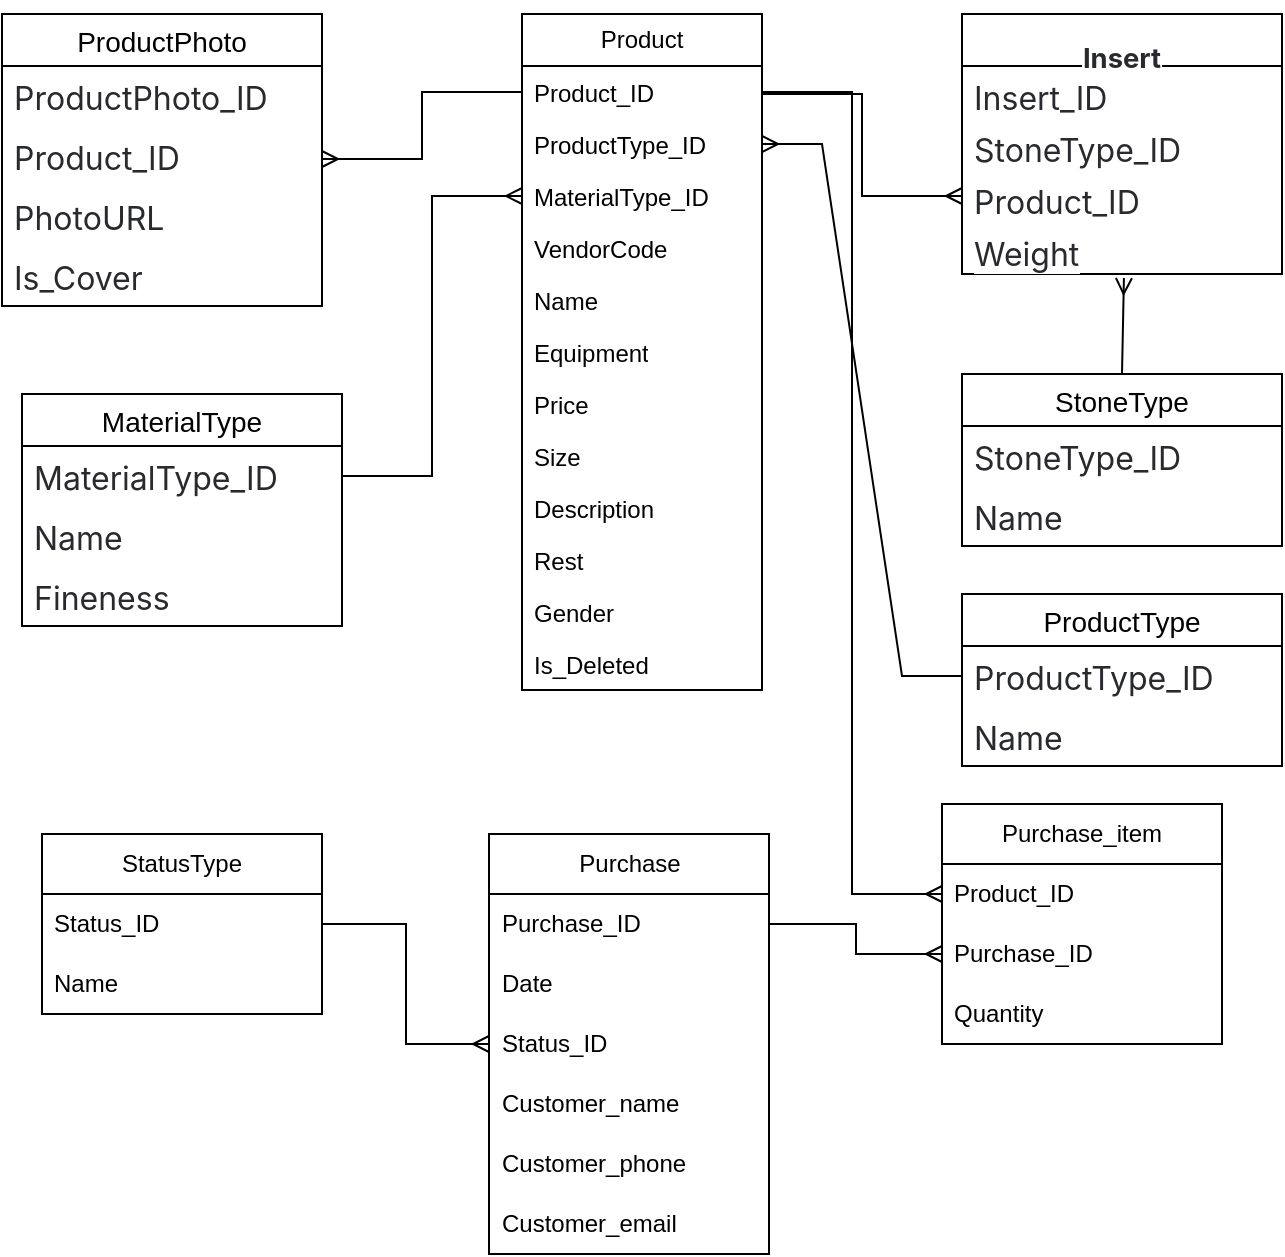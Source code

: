 <mxfile version="26.2.14">
  <diagram name="Страница — 1" id="51V-L8_QWCXgiba7Uz8u">
    <mxGraphModel dx="1426" dy="777" grid="1" gridSize="10" guides="1" tooltips="1" connect="1" arrows="1" fold="1" page="1" pageScale="1" pageWidth="827" pageHeight="1169" math="0" shadow="0">
      <root>
        <mxCell id="0" />
        <mxCell id="1" parent="0" />
        <mxCell id="J1NONQbhXP_OTNXAZTff-1" value="Product" style="swimlane;fontStyle=0;childLayout=stackLayout;horizontal=1;startSize=26;fillColor=none;horizontalStack=0;resizeParent=1;resizeParentMax=0;resizeLast=0;collapsible=1;marginBottom=0;whiteSpace=wrap;html=1;" parent="1" vertex="1">
          <mxGeometry x="290" y="130" width="120" height="338" as="geometry" />
        </mxCell>
        <mxCell id="J1NONQbhXP_OTNXAZTff-2" value="Product_ID&lt;span style=&quot;white-space: pre;&quot;&gt;&#x9;&lt;/span&gt;&lt;div&gt;&lt;br&gt;&lt;/div&gt;" style="text;strokeColor=none;fillColor=none;align=left;verticalAlign=top;spacingLeft=4;spacingRight=4;overflow=hidden;rotatable=0;points=[[0,0.5],[1,0.5]];portConstraint=eastwest;whiteSpace=wrap;html=1;" parent="J1NONQbhXP_OTNXAZTff-1" vertex="1">
          <mxGeometry y="26" width="120" height="26" as="geometry" />
        </mxCell>
        <mxCell id="J1NONQbhXP_OTNXAZTff-3" value="ProductType_ID" style="text;strokeColor=none;fillColor=none;align=left;verticalAlign=top;spacingLeft=4;spacingRight=4;overflow=hidden;rotatable=0;points=[[0,0.5],[1,0.5]];portConstraint=eastwest;whiteSpace=wrap;html=1;" parent="J1NONQbhXP_OTNXAZTff-1" vertex="1">
          <mxGeometry y="52" width="120" height="26" as="geometry" />
        </mxCell>
        <mxCell id="J1NONQbhXP_OTNXAZTff-4" value="MaterialType_ID" style="text;strokeColor=none;fillColor=none;align=left;verticalAlign=top;spacingLeft=4;spacingRight=4;overflow=hidden;rotatable=0;points=[[0,0.5],[1,0.5]];portConstraint=eastwest;whiteSpace=wrap;html=1;" parent="J1NONQbhXP_OTNXAZTff-1" vertex="1">
          <mxGeometry y="78" width="120" height="26" as="geometry" />
        </mxCell>
        <mxCell id="J1NONQbhXP_OTNXAZTff-10" value="VendorCode" style="text;strokeColor=none;fillColor=none;align=left;verticalAlign=top;spacingLeft=4;spacingRight=4;overflow=hidden;rotatable=0;points=[[0,0.5],[1,0.5]];portConstraint=eastwest;whiteSpace=wrap;html=1;" parent="J1NONQbhXP_OTNXAZTff-1" vertex="1">
          <mxGeometry y="104" width="120" height="26" as="geometry" />
        </mxCell>
        <mxCell id="J1NONQbhXP_OTNXAZTff-9" value="Name" style="text;strokeColor=none;fillColor=none;align=left;verticalAlign=top;spacingLeft=4;spacingRight=4;overflow=hidden;rotatable=0;points=[[0,0.5],[1,0.5]];portConstraint=eastwest;whiteSpace=wrap;html=1;" parent="J1NONQbhXP_OTNXAZTff-1" vertex="1">
          <mxGeometry y="130" width="120" height="26" as="geometry" />
        </mxCell>
        <mxCell id="J1NONQbhXP_OTNXAZTff-17" value="Equipment" style="text;strokeColor=none;fillColor=none;align=left;verticalAlign=top;spacingLeft=4;spacingRight=4;overflow=hidden;rotatable=0;points=[[0,0.5],[1,0.5]];portConstraint=eastwest;whiteSpace=wrap;html=1;" parent="J1NONQbhXP_OTNXAZTff-1" vertex="1">
          <mxGeometry y="156" width="120" height="26" as="geometry" />
        </mxCell>
        <mxCell id="J1NONQbhXP_OTNXAZTff-16" value="Price" style="text;strokeColor=none;fillColor=none;align=left;verticalAlign=top;spacingLeft=4;spacingRight=4;overflow=hidden;rotatable=0;points=[[0,0.5],[1,0.5]];portConstraint=eastwest;whiteSpace=wrap;html=1;" parent="J1NONQbhXP_OTNXAZTff-1" vertex="1">
          <mxGeometry y="182" width="120" height="26" as="geometry" />
        </mxCell>
        <mxCell id="J1NONQbhXP_OTNXAZTff-15" value="Size" style="text;strokeColor=none;fillColor=none;align=left;verticalAlign=top;spacingLeft=4;spacingRight=4;overflow=hidden;rotatable=0;points=[[0,0.5],[1,0.5]];portConstraint=eastwest;whiteSpace=wrap;html=1;" parent="J1NONQbhXP_OTNXAZTff-1" vertex="1">
          <mxGeometry y="208" width="120" height="26" as="geometry" />
        </mxCell>
        <mxCell id="J1NONQbhXP_OTNXAZTff-14" value="Description" style="text;strokeColor=none;fillColor=none;align=left;verticalAlign=top;spacingLeft=4;spacingRight=4;overflow=hidden;rotatable=0;points=[[0,0.5],[1,0.5]];portConstraint=eastwest;whiteSpace=wrap;html=1;" parent="J1NONQbhXP_OTNXAZTff-1" vertex="1">
          <mxGeometry y="234" width="120" height="26" as="geometry" />
        </mxCell>
        <mxCell id="J1NONQbhXP_OTNXAZTff-13" value="Rest" style="text;strokeColor=none;fillColor=none;align=left;verticalAlign=top;spacingLeft=4;spacingRight=4;overflow=hidden;rotatable=0;points=[[0,0.5],[1,0.5]];portConstraint=eastwest;whiteSpace=wrap;html=1;" parent="J1NONQbhXP_OTNXAZTff-1" vertex="1">
          <mxGeometry y="260" width="120" height="26" as="geometry" />
        </mxCell>
        <mxCell id="J1NONQbhXP_OTNXAZTff-12" value="Gender" style="text;strokeColor=none;fillColor=none;align=left;verticalAlign=top;spacingLeft=4;spacingRight=4;overflow=hidden;rotatable=0;points=[[0,0.5],[1,0.5]];portConstraint=eastwest;whiteSpace=wrap;html=1;" parent="J1NONQbhXP_OTNXAZTff-1" vertex="1">
          <mxGeometry y="286" width="120" height="26" as="geometry" />
        </mxCell>
        <mxCell id="J1NONQbhXP_OTNXAZTff-11" value="Is_Deleted" style="text;strokeColor=none;fillColor=none;align=left;verticalAlign=top;spacingLeft=4;spacingRight=4;overflow=hidden;rotatable=0;points=[[0,0.5],[1,0.5]];portConstraint=eastwest;whiteSpace=wrap;html=1;" parent="J1NONQbhXP_OTNXAZTff-1" vertex="1">
          <mxGeometry y="312" width="120" height="26" as="geometry" />
        </mxCell>
        <mxCell id="J1NONQbhXP_OTNXAZTff-18" value="ProductPhoto" style="swimlane;fontStyle=0;childLayout=stackLayout;horizontal=1;startSize=26;horizontalStack=0;resizeParent=1;resizeParentMax=0;resizeLast=0;collapsible=1;marginBottom=0;align=center;fontSize=14;" parent="1" vertex="1">
          <mxGeometry x="30" y="130" width="160" height="146" as="geometry" />
        </mxCell>
        <mxCell id="J1NONQbhXP_OTNXAZTff-19" value="&lt;span style=&quot;color: rgb(41, 42, 46); font-family: ui-sans-serif, -apple-system, BlinkMacSystemFont, &amp;quot;Segoe UI&amp;quot;, Ubuntu, &amp;quot;Helvetica Neue&amp;quot;, sans-serif; font-size: 16px; white-space-collapse: preserve; background-color: rgb(255, 255, 255);&quot;&gt;ProductPhoto_ID&lt;/span&gt;" style="text;strokeColor=none;fillColor=none;spacingLeft=4;spacingRight=4;overflow=hidden;rotatable=0;points=[[0,0.5],[1,0.5]];portConstraint=eastwest;fontSize=12;whiteSpace=wrap;html=1;" parent="J1NONQbhXP_OTNXAZTff-18" vertex="1">
          <mxGeometry y="26" width="160" height="30" as="geometry" />
        </mxCell>
        <mxCell id="J1NONQbhXP_OTNXAZTff-20" value="&lt;span style=&quot;color: rgb(41, 42, 46); font-family: ui-sans-serif, -apple-system, BlinkMacSystemFont, &amp;quot;Segoe UI&amp;quot;, Ubuntu, &amp;quot;Helvetica Neue&amp;quot;, sans-serif; font-size: 16px; white-space-collapse: preserve; background-color: rgb(255, 255, 255);&quot;&gt;Product_ID&lt;/span&gt;" style="text;strokeColor=none;fillColor=none;spacingLeft=4;spacingRight=4;overflow=hidden;rotatable=0;points=[[0,0.5],[1,0.5]];portConstraint=eastwest;fontSize=12;whiteSpace=wrap;html=1;" parent="J1NONQbhXP_OTNXAZTff-18" vertex="1">
          <mxGeometry y="56" width="160" height="30" as="geometry" />
        </mxCell>
        <mxCell id="J1NONQbhXP_OTNXAZTff-21" value="&lt;span style=&quot;color: rgb(41, 42, 46); font-family: ui-sans-serif, -apple-system, BlinkMacSystemFont, &amp;quot;Segoe UI&amp;quot;, Ubuntu, &amp;quot;Helvetica Neue&amp;quot;, sans-serif; font-size: 16px; white-space-collapse: preserve; background-color: rgb(255, 255, 255);&quot;&gt;PhotoURL&lt;/span&gt;" style="text;strokeColor=none;fillColor=none;spacingLeft=4;spacingRight=4;overflow=hidden;rotatable=0;points=[[0,0.5],[1,0.5]];portConstraint=eastwest;fontSize=12;whiteSpace=wrap;html=1;" parent="J1NONQbhXP_OTNXAZTff-18" vertex="1">
          <mxGeometry y="86" width="160" height="30" as="geometry" />
        </mxCell>
        <mxCell id="J1NONQbhXP_OTNXAZTff-22" value="&lt;span style=&quot;color: rgb(41, 42, 46); font-family: ui-sans-serif, -apple-system, BlinkMacSystemFont, &amp;quot;Segoe UI&amp;quot;, Ubuntu, &amp;quot;Helvetica Neue&amp;quot;, sans-serif; font-size: 16px; white-space-collapse: preserve; background-color: rgb(255, 255, 255);&quot;&gt;Is_Cover&lt;/span&gt;" style="text;strokeColor=none;fillColor=none;spacingLeft=4;spacingRight=4;overflow=hidden;rotatable=0;points=[[0,0.5],[1,0.5]];portConstraint=eastwest;fontSize=12;whiteSpace=wrap;html=1;" parent="J1NONQbhXP_OTNXAZTff-18" vertex="1">
          <mxGeometry y="116" width="160" height="30" as="geometry" />
        </mxCell>
        <mxCell id="J1NONQbhXP_OTNXAZTff-28" value="&lt;h3 style=&quot;padding: 0px; margin: 1.312em 0px 0px; font-variant-numeric: normal; font-variant-east-asian: normal; font-variant-alternates: normal; font-size-adjust: none; font-kerning: auto; font-optical-sizing: auto; font-feature-settings: normal; font-variation-settings: normal; font-variant-position: normal; font-variant-emoji: normal; font-stretch: normal; font-size: 1.142em; line-height: 1.5; font-family: ui-sans-serif, -apple-system, BlinkMacSystemFont, &amp;quot;Segoe UI&amp;quot;, Ubuntu, &amp;quot;Helvetica Neue&amp;quot;, sans-serif; color: rgb(41, 42, 46); scroll-margin-top: 56px; text-align: start; white-space-collapse: preserve; background-color: rgb(255, 255, 255);&quot; data-renderer-start-pos=&quot;1202&quot; id=&quot;Вставки-(Insert)&quot;&gt;Insert&lt;/h3&gt;" style="swimlane;fontStyle=0;childLayout=stackLayout;horizontal=1;startSize=26;fillColor=none;horizontalStack=0;resizeParent=1;resizeParentMax=0;resizeLast=0;collapsible=1;marginBottom=0;whiteSpace=wrap;html=1;" parent="1" vertex="1">
          <mxGeometry x="510" y="130" width="160" height="130" as="geometry" />
        </mxCell>
        <mxCell id="J1NONQbhXP_OTNXAZTff-29" value="&lt;span style=&quot;color: rgb(41, 42, 46); font-family: ui-sans-serif, -apple-system, BlinkMacSystemFont, &amp;quot;Segoe UI&amp;quot;, Ubuntu, &amp;quot;Helvetica Neue&amp;quot;, sans-serif; font-size: 16px; white-space-collapse: preserve; background-color: rgb(255, 255, 255);&quot;&gt;Insert_ID&lt;/span&gt;" style="text;strokeColor=none;fillColor=none;align=left;verticalAlign=top;spacingLeft=4;spacingRight=4;overflow=hidden;rotatable=0;points=[[0,0.5],[1,0.5]];portConstraint=eastwest;whiteSpace=wrap;html=1;" parent="J1NONQbhXP_OTNXAZTff-28" vertex="1">
          <mxGeometry y="26" width="160" height="26" as="geometry" />
        </mxCell>
        <mxCell id="J1NONQbhXP_OTNXAZTff-30" value="&lt;span style=&quot;color: rgb(41, 42, 46); font-family: ui-sans-serif, -apple-system, BlinkMacSystemFont, &amp;quot;Segoe UI&amp;quot;, Ubuntu, &amp;quot;Helvetica Neue&amp;quot;, sans-serif; font-size: 16px; white-space-collapse: preserve; background-color: rgb(255, 255, 255);&quot;&gt;StoneType_ID&lt;/span&gt;" style="text;strokeColor=none;fillColor=none;align=left;verticalAlign=top;spacingLeft=4;spacingRight=4;overflow=hidden;rotatable=0;points=[[0,0.5],[1,0.5]];portConstraint=eastwest;whiteSpace=wrap;html=1;" parent="J1NONQbhXP_OTNXAZTff-28" vertex="1">
          <mxGeometry y="52" width="160" height="26" as="geometry" />
        </mxCell>
        <mxCell id="J1NONQbhXP_OTNXAZTff-31" value="&lt;span style=&quot;color: rgb(41, 42, 46); font-family: ui-sans-serif, -apple-system, BlinkMacSystemFont, &amp;quot;Segoe UI&amp;quot;, Ubuntu, &amp;quot;Helvetica Neue&amp;quot;, sans-serif; font-size: 16px; white-space-collapse: preserve; background-color: rgb(255, 255, 255);&quot;&gt;Product_ID&lt;/span&gt;" style="text;strokeColor=none;fillColor=none;align=left;verticalAlign=top;spacingLeft=4;spacingRight=4;overflow=hidden;rotatable=0;points=[[0,0.5],[1,0.5]];portConstraint=eastwest;whiteSpace=wrap;html=1;" parent="J1NONQbhXP_OTNXAZTff-28" vertex="1">
          <mxGeometry y="78" width="160" height="26" as="geometry" />
        </mxCell>
        <mxCell id="J1NONQbhXP_OTNXAZTff-32" value="&lt;span style=&quot;color: rgb(41, 42, 46); font-family: ui-sans-serif, -apple-system, BlinkMacSystemFont, &amp;quot;Segoe UI&amp;quot;, Ubuntu, &amp;quot;Helvetica Neue&amp;quot;, sans-serif; font-size: 16px; white-space-collapse: preserve; background-color: rgb(255, 255, 255);&quot;&gt;Weight&lt;/span&gt;" style="text;strokeColor=none;fillColor=none;align=left;verticalAlign=top;spacingLeft=4;spacingRight=4;overflow=hidden;rotatable=0;points=[[0,0.5],[1,0.5]];portConstraint=eastwest;whiteSpace=wrap;html=1;" parent="J1NONQbhXP_OTNXAZTff-28" vertex="1">
          <mxGeometry y="104" width="160" height="26" as="geometry" />
        </mxCell>
        <mxCell id="J1NONQbhXP_OTNXAZTff-33" value="StoneType" style="swimlane;fontStyle=0;childLayout=stackLayout;horizontal=1;startSize=26;horizontalStack=0;resizeParent=1;resizeParentMax=0;resizeLast=0;collapsible=1;marginBottom=0;align=center;fontSize=14;" parent="1" vertex="1">
          <mxGeometry x="510" y="310" width="160" height="86" as="geometry" />
        </mxCell>
        <mxCell id="J1NONQbhXP_OTNXAZTff-34" value="&lt;span style=&quot;color: rgb(41, 42, 46); font-family: ui-sans-serif, -apple-system, BlinkMacSystemFont, &amp;quot;Segoe UI&amp;quot;, Ubuntu, &amp;quot;Helvetica Neue&amp;quot;, sans-serif; font-size: 16px; white-space-collapse: preserve; background-color: rgb(255, 255, 255);&quot;&gt;StoneType_ID&lt;/span&gt;" style="text;strokeColor=none;fillColor=none;spacingLeft=4;spacingRight=4;overflow=hidden;rotatable=0;points=[[0,0.5],[1,0.5]];portConstraint=eastwest;fontSize=12;whiteSpace=wrap;html=1;" parent="J1NONQbhXP_OTNXAZTff-33" vertex="1">
          <mxGeometry y="26" width="160" height="30" as="geometry" />
        </mxCell>
        <mxCell id="J1NONQbhXP_OTNXAZTff-35" value="&lt;span style=&quot;color: rgb(41, 42, 46); font-family: ui-sans-serif, -apple-system, BlinkMacSystemFont, &amp;quot;Segoe UI&amp;quot;, Ubuntu, &amp;quot;Helvetica Neue&amp;quot;, sans-serif; font-size: 16px; white-space-collapse: preserve; background-color: rgb(255, 255, 255);&quot;&gt;Name&lt;/span&gt;" style="text;strokeColor=none;fillColor=none;spacingLeft=4;spacingRight=4;overflow=hidden;rotatable=0;points=[[0,0.5],[1,0.5]];portConstraint=eastwest;fontSize=12;whiteSpace=wrap;html=1;" parent="J1NONQbhXP_OTNXAZTff-33" vertex="1">
          <mxGeometry y="56" width="160" height="30" as="geometry" />
        </mxCell>
        <mxCell id="J1NONQbhXP_OTNXAZTff-37" value="ProductType" style="swimlane;fontStyle=0;childLayout=stackLayout;horizontal=1;startSize=26;horizontalStack=0;resizeParent=1;resizeParentMax=0;resizeLast=0;collapsible=1;marginBottom=0;align=center;fontSize=14;" parent="1" vertex="1">
          <mxGeometry x="510" y="420" width="160" height="86" as="geometry" />
        </mxCell>
        <mxCell id="J1NONQbhXP_OTNXAZTff-38" value="&lt;span style=&quot;color: rgb(41, 42, 46); font-family: ui-sans-serif, -apple-system, BlinkMacSystemFont, &amp;quot;Segoe UI&amp;quot;, Ubuntu, &amp;quot;Helvetica Neue&amp;quot;, sans-serif; font-size: 16px; white-space-collapse: preserve; background-color: rgb(255, 255, 255);&quot;&gt;ProductType_ID&lt;/span&gt;" style="text;strokeColor=none;fillColor=none;spacingLeft=4;spacingRight=4;overflow=hidden;rotatable=0;points=[[0,0.5],[1,0.5]];portConstraint=eastwest;fontSize=12;whiteSpace=wrap;html=1;" parent="J1NONQbhXP_OTNXAZTff-37" vertex="1">
          <mxGeometry y="26" width="160" height="30" as="geometry" />
        </mxCell>
        <mxCell id="J1NONQbhXP_OTNXAZTff-39" value="&lt;span style=&quot;color: rgb(41, 42, 46); font-family: ui-sans-serif, -apple-system, BlinkMacSystemFont, &amp;quot;Segoe UI&amp;quot;, Ubuntu, &amp;quot;Helvetica Neue&amp;quot;, sans-serif; font-size: 16px; white-space-collapse: preserve; background-color: rgb(255, 255, 255);&quot;&gt;Name&lt;/span&gt;" style="text;strokeColor=none;fillColor=none;spacingLeft=4;spacingRight=4;overflow=hidden;rotatable=0;points=[[0,0.5],[1,0.5]];portConstraint=eastwest;fontSize=12;whiteSpace=wrap;html=1;" parent="J1NONQbhXP_OTNXAZTff-37" vertex="1">
          <mxGeometry y="56" width="160" height="30" as="geometry" />
        </mxCell>
        <mxCell id="J1NONQbhXP_OTNXAZTff-44" value="MaterialType" style="swimlane;fontStyle=0;childLayout=stackLayout;horizontal=1;startSize=26;horizontalStack=0;resizeParent=1;resizeParentMax=0;resizeLast=0;collapsible=1;marginBottom=0;align=center;fontSize=14;" parent="1" vertex="1">
          <mxGeometry x="40" y="320" width="160" height="116" as="geometry" />
        </mxCell>
        <mxCell id="J1NONQbhXP_OTNXAZTff-45" value="&lt;span style=&quot;color: rgb(41, 42, 46); font-family: ui-sans-serif, -apple-system, BlinkMacSystemFont, &amp;quot;Segoe UI&amp;quot;, Ubuntu, &amp;quot;Helvetica Neue&amp;quot;, sans-serif; font-size: 16px; white-space-collapse: preserve; background-color: rgb(255, 255, 255);&quot;&gt;MaterialType_ID&lt;/span&gt;" style="text;strokeColor=none;fillColor=none;spacingLeft=4;spacingRight=4;overflow=hidden;rotatable=0;points=[[0,0.5],[1,0.5]];portConstraint=eastwest;fontSize=12;whiteSpace=wrap;html=1;" parent="J1NONQbhXP_OTNXAZTff-44" vertex="1">
          <mxGeometry y="26" width="160" height="30" as="geometry" />
        </mxCell>
        <mxCell id="J1NONQbhXP_OTNXAZTff-46" value="&lt;span style=&quot;color: rgb(41, 42, 46); font-family: ui-sans-serif, -apple-system, BlinkMacSystemFont, &amp;quot;Segoe UI&amp;quot;, Ubuntu, &amp;quot;Helvetica Neue&amp;quot;, sans-serif; font-size: 16px; white-space-collapse: preserve; background-color: rgb(255, 255, 255);&quot;&gt;Name&lt;/span&gt;" style="text;strokeColor=none;fillColor=none;spacingLeft=4;spacingRight=4;overflow=hidden;rotatable=0;points=[[0,0.5],[1,0.5]];portConstraint=eastwest;fontSize=12;whiteSpace=wrap;html=1;" parent="J1NONQbhXP_OTNXAZTff-44" vertex="1">
          <mxGeometry y="56" width="160" height="30" as="geometry" />
        </mxCell>
        <mxCell id="J1NONQbhXP_OTNXAZTff-47" value="&lt;span style=&quot;color: rgb(41, 42, 46); font-family: ui-sans-serif, -apple-system, BlinkMacSystemFont, &amp;quot;Segoe UI&amp;quot;, Ubuntu, &amp;quot;Helvetica Neue&amp;quot;, sans-serif; font-size: 16px; white-space-collapse: preserve; background-color: rgb(255, 255, 255);&quot;&gt;Fineness&lt;/span&gt;" style="text;strokeColor=none;fillColor=none;spacingLeft=4;spacingRight=4;overflow=hidden;rotatable=0;points=[[0,0.5],[1,0.5]];portConstraint=eastwest;fontSize=12;whiteSpace=wrap;html=1;" parent="J1NONQbhXP_OTNXAZTff-44" vertex="1">
          <mxGeometry y="86" width="160" height="30" as="geometry" />
        </mxCell>
        <mxCell id="J1NONQbhXP_OTNXAZTff-49" value="" style="edgeStyle=elbowEdgeStyle;fontSize=12;html=1;endArrow=ERmany;rounded=0;entryX=0;entryY=0.5;entryDx=0;entryDy=0;endFill=0;" parent="1" target="J1NONQbhXP_OTNXAZTff-31" edge="1">
          <mxGeometry width="100" height="100" relative="1" as="geometry">
            <mxPoint x="410" y="170" as="sourcePoint" />
            <mxPoint x="500" y="303.5" as="targetPoint" />
          </mxGeometry>
        </mxCell>
        <mxCell id="J1NONQbhXP_OTNXAZTff-53" value="" style="endArrow=none;html=1;rounded=0;endFill=0;entryX=0.5;entryY=0;entryDx=0;entryDy=0;exitX=0.506;exitY=1.077;exitDx=0;exitDy=0;exitPerimeter=0;startArrow=ERmany;startFill=0;" parent="1" source="J1NONQbhXP_OTNXAZTff-32" target="J1NONQbhXP_OTNXAZTff-33" edge="1">
          <mxGeometry relative="1" as="geometry">
            <mxPoint x="590" y="370" as="sourcePoint" />
            <mxPoint x="590" y="425" as="targetPoint" />
          </mxGeometry>
        </mxCell>
        <mxCell id="J1NONQbhXP_OTNXAZTff-54" value="" style="edgeStyle=entityRelationEdgeStyle;fontSize=12;html=1;endArrow=none;rounded=0;entryX=0;entryY=0.5;entryDx=0;entryDy=0;endFill=0;exitX=1;exitY=0.5;exitDx=0;exitDy=0;startFill=0;startArrow=ERmany;" parent="1" source="J1NONQbhXP_OTNXAZTff-3" target="J1NONQbhXP_OTNXAZTff-38" edge="1">
          <mxGeometry width="100" height="100" relative="1" as="geometry">
            <mxPoint x="410" y="180" as="sourcePoint" />
            <mxPoint x="509.04" y="349.008" as="targetPoint" />
            <Array as="points">
              <mxPoint x="460" y="420" />
            </Array>
          </mxGeometry>
        </mxCell>
        <mxCell id="J1NONQbhXP_OTNXAZTff-61" value="" style="endArrow=ERmany;html=1;rounded=0;edgeStyle=orthogonalEdgeStyle;exitX=1;exitY=0.5;exitDx=0;exitDy=0;entryX=0;entryY=0.5;entryDx=0;entryDy=0;startArrow=none;startFill=0;endFill=0;" parent="1" source="J1NONQbhXP_OTNXAZTff-45" target="J1NONQbhXP_OTNXAZTff-4" edge="1">
          <mxGeometry relative="1" as="geometry">
            <mxPoint x="120" y="216" as="sourcePoint" />
            <mxPoint x="280" y="216" as="targetPoint" />
          </mxGeometry>
        </mxCell>
        <mxCell id="J1NONQbhXP_OTNXAZTff-63" value="" style="endArrow=none;html=1;rounded=0;entryX=0;entryY=0.5;entryDx=0;entryDy=0;edgeStyle=elbowEdgeStyle;startArrow=ERmany;startFill=0;" parent="1" target="J1NONQbhXP_OTNXAZTff-2" edge="1">
          <mxGeometry relative="1" as="geometry">
            <mxPoint x="190" y="202.5" as="sourcePoint" />
            <mxPoint x="280" y="203" as="targetPoint" />
          </mxGeometry>
        </mxCell>
        <mxCell id="slHKFyOpRRDiJDouXEi2-1" value="Purchase" style="swimlane;fontStyle=0;childLayout=stackLayout;horizontal=1;startSize=30;horizontalStack=0;resizeParent=1;resizeParentMax=0;resizeLast=0;collapsible=1;marginBottom=0;whiteSpace=wrap;html=1;" vertex="1" parent="1">
          <mxGeometry x="273.5" y="540" width="140" height="210" as="geometry" />
        </mxCell>
        <mxCell id="slHKFyOpRRDiJDouXEi2-2" value="Purchase_ID" style="text;strokeColor=none;fillColor=none;align=left;verticalAlign=middle;spacingLeft=4;spacingRight=4;overflow=hidden;points=[[0,0.5],[1,0.5]];portConstraint=eastwest;rotatable=0;whiteSpace=wrap;html=1;" vertex="1" parent="slHKFyOpRRDiJDouXEi2-1">
          <mxGeometry y="30" width="140" height="30" as="geometry" />
        </mxCell>
        <mxCell id="slHKFyOpRRDiJDouXEi2-3" value="Date" style="text;strokeColor=none;fillColor=none;align=left;verticalAlign=middle;spacingLeft=4;spacingRight=4;overflow=hidden;points=[[0,0.5],[1,0.5]];portConstraint=eastwest;rotatable=0;whiteSpace=wrap;html=1;" vertex="1" parent="slHKFyOpRRDiJDouXEi2-1">
          <mxGeometry y="60" width="140" height="30" as="geometry" />
        </mxCell>
        <mxCell id="slHKFyOpRRDiJDouXEi2-4" value="Status_ID" style="text;strokeColor=none;fillColor=none;align=left;verticalAlign=middle;spacingLeft=4;spacingRight=4;overflow=hidden;points=[[0,0.5],[1,0.5]];portConstraint=eastwest;rotatable=0;whiteSpace=wrap;html=1;" vertex="1" parent="slHKFyOpRRDiJDouXEi2-1">
          <mxGeometry y="90" width="140" height="30" as="geometry" />
        </mxCell>
        <mxCell id="slHKFyOpRRDiJDouXEi2-21" value="Customer_name" style="text;strokeColor=none;fillColor=none;align=left;verticalAlign=middle;spacingLeft=4;spacingRight=4;overflow=hidden;points=[[0,0.5],[1,0.5]];portConstraint=eastwest;rotatable=0;whiteSpace=wrap;html=1;" vertex="1" parent="slHKFyOpRRDiJDouXEi2-1">
          <mxGeometry y="120" width="140" height="30" as="geometry" />
        </mxCell>
        <mxCell id="slHKFyOpRRDiJDouXEi2-22" value="Customer_phone" style="text;strokeColor=none;fillColor=none;align=left;verticalAlign=middle;spacingLeft=4;spacingRight=4;overflow=hidden;points=[[0,0.5],[1,0.5]];portConstraint=eastwest;rotatable=0;whiteSpace=wrap;html=1;" vertex="1" parent="slHKFyOpRRDiJDouXEi2-1">
          <mxGeometry y="150" width="140" height="30" as="geometry" />
        </mxCell>
        <mxCell id="slHKFyOpRRDiJDouXEi2-23" value="Customer_email" style="text;strokeColor=none;fillColor=none;align=left;verticalAlign=middle;spacingLeft=4;spacingRight=4;overflow=hidden;points=[[0,0.5],[1,0.5]];portConstraint=eastwest;rotatable=0;whiteSpace=wrap;html=1;" vertex="1" parent="slHKFyOpRRDiJDouXEi2-1">
          <mxGeometry y="180" width="140" height="30" as="geometry" />
        </mxCell>
        <mxCell id="slHKFyOpRRDiJDouXEi2-5" value="Purchase_item" style="swimlane;fontStyle=0;childLayout=stackLayout;horizontal=1;startSize=30;horizontalStack=0;resizeParent=1;resizeParentMax=0;resizeLast=0;collapsible=1;marginBottom=0;whiteSpace=wrap;html=1;" vertex="1" parent="1">
          <mxGeometry x="500" y="525" width="140" height="120" as="geometry" />
        </mxCell>
        <mxCell id="slHKFyOpRRDiJDouXEi2-8" value="Product_ID" style="text;strokeColor=none;fillColor=none;align=left;verticalAlign=middle;spacingLeft=4;spacingRight=4;overflow=hidden;points=[[0,0.5],[1,0.5]];portConstraint=eastwest;rotatable=0;whiteSpace=wrap;html=1;" vertex="1" parent="slHKFyOpRRDiJDouXEi2-5">
          <mxGeometry y="30" width="140" height="30" as="geometry" />
        </mxCell>
        <mxCell id="slHKFyOpRRDiJDouXEi2-7" value="Purchase_ID" style="text;strokeColor=none;fillColor=none;align=left;verticalAlign=middle;spacingLeft=4;spacingRight=4;overflow=hidden;points=[[0,0.5],[1,0.5]];portConstraint=eastwest;rotatable=0;whiteSpace=wrap;html=1;" vertex="1" parent="slHKFyOpRRDiJDouXEi2-5">
          <mxGeometry y="60" width="140" height="30" as="geometry" />
        </mxCell>
        <mxCell id="slHKFyOpRRDiJDouXEi2-17" value="Quantity" style="text;strokeColor=none;fillColor=none;align=left;verticalAlign=middle;spacingLeft=4;spacingRight=4;overflow=hidden;points=[[0,0.5],[1,0.5]];portConstraint=eastwest;rotatable=0;whiteSpace=wrap;html=1;" vertex="1" parent="slHKFyOpRRDiJDouXEi2-5">
          <mxGeometry y="90" width="140" height="30" as="geometry" />
        </mxCell>
        <mxCell id="slHKFyOpRRDiJDouXEi2-11" value="StatusType" style="swimlane;fontStyle=0;childLayout=stackLayout;horizontal=1;startSize=30;horizontalStack=0;resizeParent=1;resizeParentMax=0;resizeLast=0;collapsible=1;marginBottom=0;whiteSpace=wrap;html=1;" vertex="1" parent="1">
          <mxGeometry x="50" y="540" width="140" height="90" as="geometry" />
        </mxCell>
        <mxCell id="slHKFyOpRRDiJDouXEi2-12" value="Status_ID" style="text;strokeColor=none;fillColor=none;align=left;verticalAlign=middle;spacingLeft=4;spacingRight=4;overflow=hidden;points=[[0,0.5],[1,0.5]];portConstraint=eastwest;rotatable=0;whiteSpace=wrap;html=1;" vertex="1" parent="slHKFyOpRRDiJDouXEi2-11">
          <mxGeometry y="30" width="140" height="30" as="geometry" />
        </mxCell>
        <mxCell id="slHKFyOpRRDiJDouXEi2-13" value="Name" style="text;strokeColor=none;fillColor=none;align=left;verticalAlign=middle;spacingLeft=4;spacingRight=4;overflow=hidden;points=[[0,0.5],[1,0.5]];portConstraint=eastwest;rotatable=0;whiteSpace=wrap;html=1;" vertex="1" parent="slHKFyOpRRDiJDouXEi2-11">
          <mxGeometry y="60" width="140" height="30" as="geometry" />
        </mxCell>
        <mxCell id="slHKFyOpRRDiJDouXEi2-15" value="" style="endArrow=ERmany;html=1;rounded=0;entryX=0;entryY=0.5;entryDx=0;entryDy=0;edgeStyle=elbowEdgeStyle;endFill=0;" edge="1" parent="1" target="slHKFyOpRRDiJDouXEi2-4">
          <mxGeometry width="50" height="50" relative="1" as="geometry">
            <mxPoint x="190" y="585" as="sourcePoint" />
            <mxPoint x="270" y="585" as="targetPoint" />
          </mxGeometry>
        </mxCell>
        <mxCell id="slHKFyOpRRDiJDouXEi2-16" value="" style="endArrow=ERmany;html=1;rounded=0;exitX=1;exitY=0.5;exitDx=0;exitDy=0;entryX=0;entryY=0.5;entryDx=0;entryDy=0;edgeStyle=elbowEdgeStyle;endFill=0;" edge="1" parent="1" source="slHKFyOpRRDiJDouXEi2-2" target="slHKFyOpRRDiJDouXEi2-7">
          <mxGeometry width="50" height="50" relative="1" as="geometry">
            <mxPoint x="390" y="490" as="sourcePoint" />
            <mxPoint x="440" y="440" as="targetPoint" />
          </mxGeometry>
        </mxCell>
        <mxCell id="slHKFyOpRRDiJDouXEi2-25" style="edgeStyle=orthogonalEdgeStyle;rounded=0;orthogonalLoop=1;jettySize=auto;html=1;exitX=1;exitY=0.5;exitDx=0;exitDy=0;entryX=0;entryY=0.5;entryDx=0;entryDy=0;endArrow=ERmany;endFill=0;" edge="1" parent="1" source="J1NONQbhXP_OTNXAZTff-2" target="slHKFyOpRRDiJDouXEi2-8">
          <mxGeometry relative="1" as="geometry" />
        </mxCell>
      </root>
    </mxGraphModel>
  </diagram>
</mxfile>
